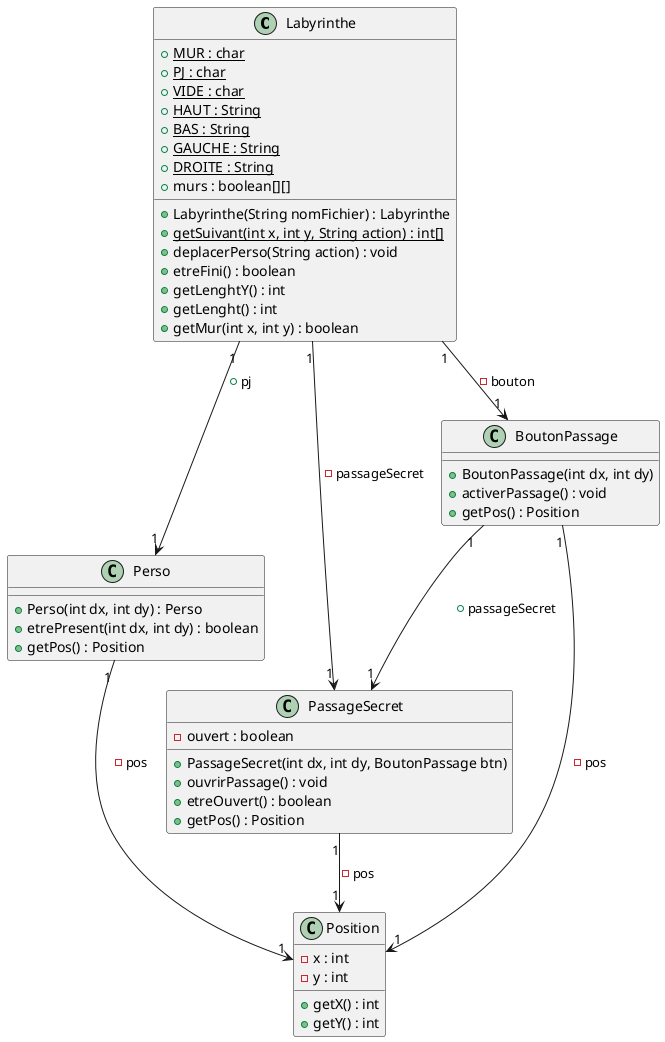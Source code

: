 @startuml

class Labyrinthe{
    {static} +MUR : char
    {static} +PJ : char
    {static} +VIDE : char
    {static} +HAUT : String
    {static} +BAS : String
    {static} +GAUCHE : String
    {static} +DROITE : String
    +murs : boolean[][]

    +Labyrinthe(String nomFichier) : Labyrinthe
    {static}+getSuivant(int x, int y, String action) : int[]
    +deplacerPerso(String action) : void
    +etreFini() : boolean
    +getLenghtY() : int
    +getLenght() : int
    +getMur(int x, int y) : boolean


}
class Perso {
    +Perso(int dx, int dy) : Perso
    +etrePresent(int dx, int dy) : boolean
    +getPos() : Position
}

class PassageSecret {
    -ouvert : boolean
    +PassageSecret(int dx, int dy, BoutonPassage btn)
    +ouvrirPassage() : void
    +etreOuvert() : boolean
    +getPos() : Position
}

class BoutonPassage {
    +BoutonPassage(int dx, int dy)
    +activerPassage() : void
    +getPos() : Position
}

class Position {
    -x : int
    -y : int
    +getX() : int
    +getY() : int
}

Labyrinthe "1"-->"1" Perso : +pj
Labyrinthe "1"-->"1" PassageSecret : -passageSecret
BoutonPassage "1"-->"1" PassageSecret : +passageSecret
Labyrinthe "1"-->"1" BoutonPassage : -bouton
Perso "1"-->"1" Position : -pos
PassageSecret "1"-->"1" Position : -pos
BoutonPassage "1"-->"1" Position : -pos


@enduml